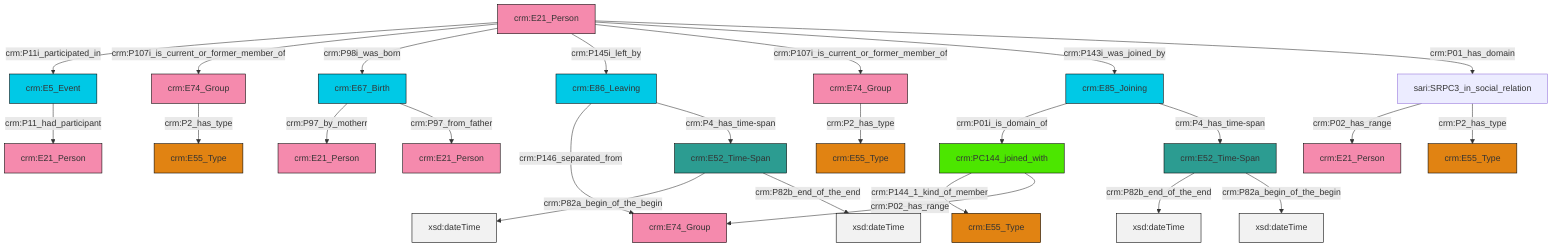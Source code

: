 graph TD
classDef Literal fill:#f2f2f2,stroke:#000000;
classDef CRM_Entity fill:#FFFFFF,stroke:#000000;
classDef Temporal_Entity fill:#00C9E6, stroke:#000000;
classDef Type fill:#E18312, stroke:#000000;
classDef Time-Span fill:#2C9C91, stroke:#000000;
classDef Appellation fill:#FFEB7F, stroke:#000000;
classDef Place fill:#008836, stroke:#000000;
classDef Persistent_Item fill:#B266B2, stroke:#000000;
classDef Conceptual_Object fill:#FFD700, stroke:#000000;
classDef Physical_Thing fill:#D2B48C, stroke:#000000;
classDef Actor fill:#f58aad, stroke:#000000;
classDef PC_Classes fill:#4ce600, stroke:#000000;
classDef Multi fill:#cccccc,stroke:#000000;

2["crm:PC144_joined_with"]:::PC_Classes -->|crm:P144_1_kind_of_member| 3["crm:E55_Type"]:::Type
4["crm:E86_Leaving"]:::Temporal_Entity -->|crm:P146_separated_from| 5["crm:E74_Group"]:::Actor
10["sari:SRPC3_in_social_relation"]:::Default -->|crm:P02_has_range| 11["crm:E21_Person"]:::Actor
12["crm:E52_Time-Span"]:::Time-Span -->|crm:P82a_begin_of_the_begin| 13[xsd:dateTime]:::Literal
17["crm:E67_Birth"]:::Temporal_Entity -->|crm:P97_by_motherr| 8["crm:E21_Person"]:::Actor
6["crm:E5_Event"]:::Temporal_Entity -->|crm:P11_had_participant| 23["crm:E21_Person"]:::Actor
21["crm:E21_Person"]:::Actor -->|crm:P11i_participated_in| 6["crm:E5_Event"]:::Temporal_Entity
2["crm:PC144_joined_with"]:::PC_Classes -->|crm:P02_has_range| 5["crm:E74_Group"]:::Actor
14["crm:E52_Time-Span"]:::Time-Span -->|crm:P82b_end_of_the_end| 25[xsd:dateTime]:::Literal
4["crm:E86_Leaving"]:::Temporal_Entity -->|crm:P4_has_time-span| 12["crm:E52_Time-Span"]:::Time-Span
21["crm:E21_Person"]:::Actor -->|crm:P107i_is_current_or_former_member_of| 0["crm:E74_Group"]:::Actor
21["crm:E21_Person"]:::Actor -->|crm:P98i_was_born| 17["crm:E67_Birth"]:::Temporal_Entity
26["crm:E85_Joining"]:::Temporal_Entity -->|crm:P01i_is_domain_of| 2["crm:PC144_joined_with"]:::PC_Classes
17["crm:E67_Birth"]:::Temporal_Entity -->|crm:P97_from_father| 30["crm:E21_Person"]:::Actor
12["crm:E52_Time-Span"]:::Time-Span -->|crm:P82b_end_of_the_end| 35[xsd:dateTime]:::Literal
14["crm:E52_Time-Span"]:::Time-Span -->|crm:P82a_begin_of_the_begin| 36[xsd:dateTime]:::Literal
21["crm:E21_Person"]:::Actor -->|crm:P145i_left_by| 4["crm:E86_Leaving"]:::Temporal_Entity
10["sari:SRPC3_in_social_relation"]:::Default -->|crm:P2_has_type| 40["crm:E55_Type"]:::Type
21["crm:E21_Person"]:::Actor -->|crm:P107i_is_current_or_former_member_of| 41["crm:E74_Group"]:::Actor
21["crm:E21_Person"]:::Actor -->|crm:P143i_was_joined_by| 26["crm:E85_Joining"]:::Temporal_Entity
21["crm:E21_Person"]:::Actor -->|crm:P01_has_domain| 10["sari:SRPC3_in_social_relation"]:::Default
41["crm:E74_Group"]:::Actor -->|crm:P2_has_type| 19["crm:E55_Type"]:::Type
0["crm:E74_Group"]:::Actor -->|crm:P2_has_type| 28["crm:E55_Type"]:::Type
26["crm:E85_Joining"]:::Temporal_Entity -->|crm:P4_has_time-span| 14["crm:E52_Time-Span"]:::Time-Span